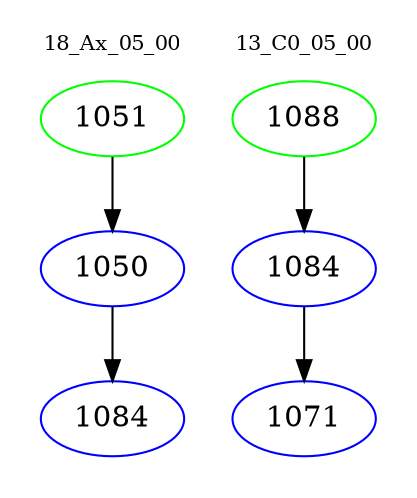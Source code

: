 digraph{
subgraph cluster_0 {
color = white
label = "18_Ax_05_00";
fontsize=10;
T0_1051 [label="1051", color="green"]
T0_1051 -> T0_1050 [color="black"]
T0_1050 [label="1050", color="blue"]
T0_1050 -> T0_1084 [color="black"]
T0_1084 [label="1084", color="blue"]
}
subgraph cluster_1 {
color = white
label = "13_C0_05_00";
fontsize=10;
T1_1088 [label="1088", color="green"]
T1_1088 -> T1_1084 [color="black"]
T1_1084 [label="1084", color="blue"]
T1_1084 -> T1_1071 [color="black"]
T1_1071 [label="1071", color="blue"]
}
}
